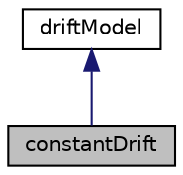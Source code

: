 digraph "constantDrift"
{
  bgcolor="transparent";
  edge [fontname="Helvetica",fontsize="10",labelfontname="Helvetica",labelfontsize="10"];
  node [fontname="Helvetica",fontsize="10",shape=record];
  Node1 [label="constantDrift",height=0.2,width=0.4,color="black", fillcolor="grey75", style="filled" fontcolor="black"];
  Node2 -> Node1 [dir="back",color="midnightblue",fontsize="10",style="solid",fontname="Helvetica"];
  Node2 [label="driftModel",height=0.2,width=0.4,color="black",URL="$classFoam_1_1diameterModels_1_1driftModel.html",tooltip="Base class for drift models. "];
}
